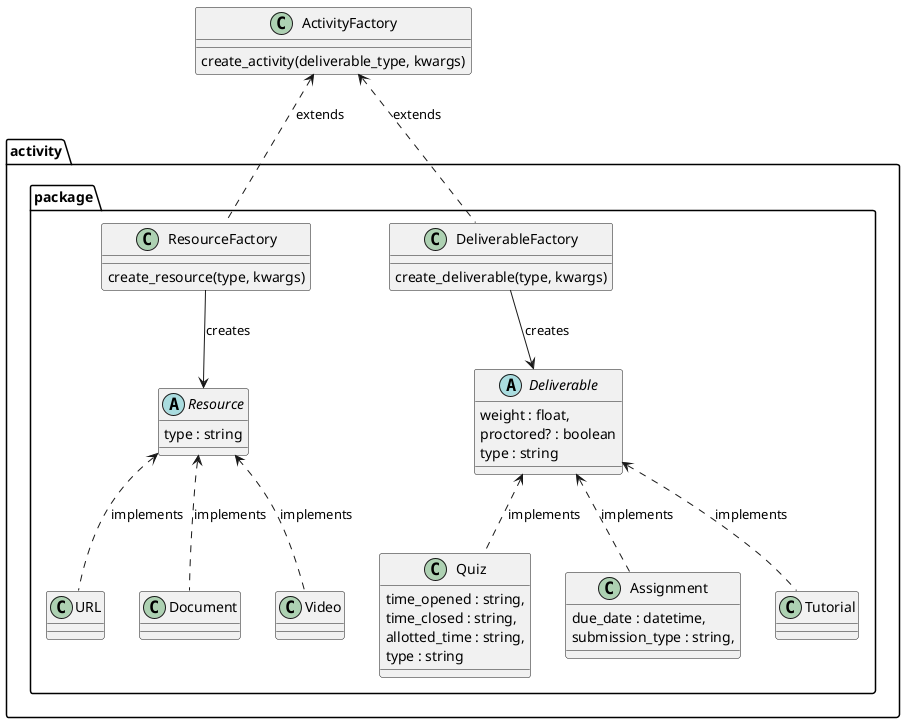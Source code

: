 @startuml
package activity.package {
  class ResourceFactory {
    create_resource(type, kwargs)
  }

  class DeliverableFactory {
    create_deliverable(type, kwargs)
  }

  abstract class Resource {
    type : string
  }

  ResourceFactory --> Resource: creates
  DeliverableFactory --> Deliverable: creates

  Resource <.. URL : "implements"
  Resource <.. Document : "implements"
  Resource <.. Video : "implements"

  abstract class Deliverable {
    weight : float,
    proctored? : boolean
    type : string
  }

  class Quiz {
    time_opened : string,
    time_closed : string,
    allotted_time : string,
    type : string
  }

  class Assignment {
    due_date : datetime,
    submission_type : string,
  }

  Deliverable <.. Tutorial : "implements"
  Deliverable <.. Quiz : "implements"
  Deliverable <.. Assignment : "implements"
}

class ActivityFactory {
  create_activity(deliverable_type, kwargs)
}

ActivityFactory <.. ResourceFactory : extends
ActivityFactory <.. DeliverableFactory : extends

@enduml
